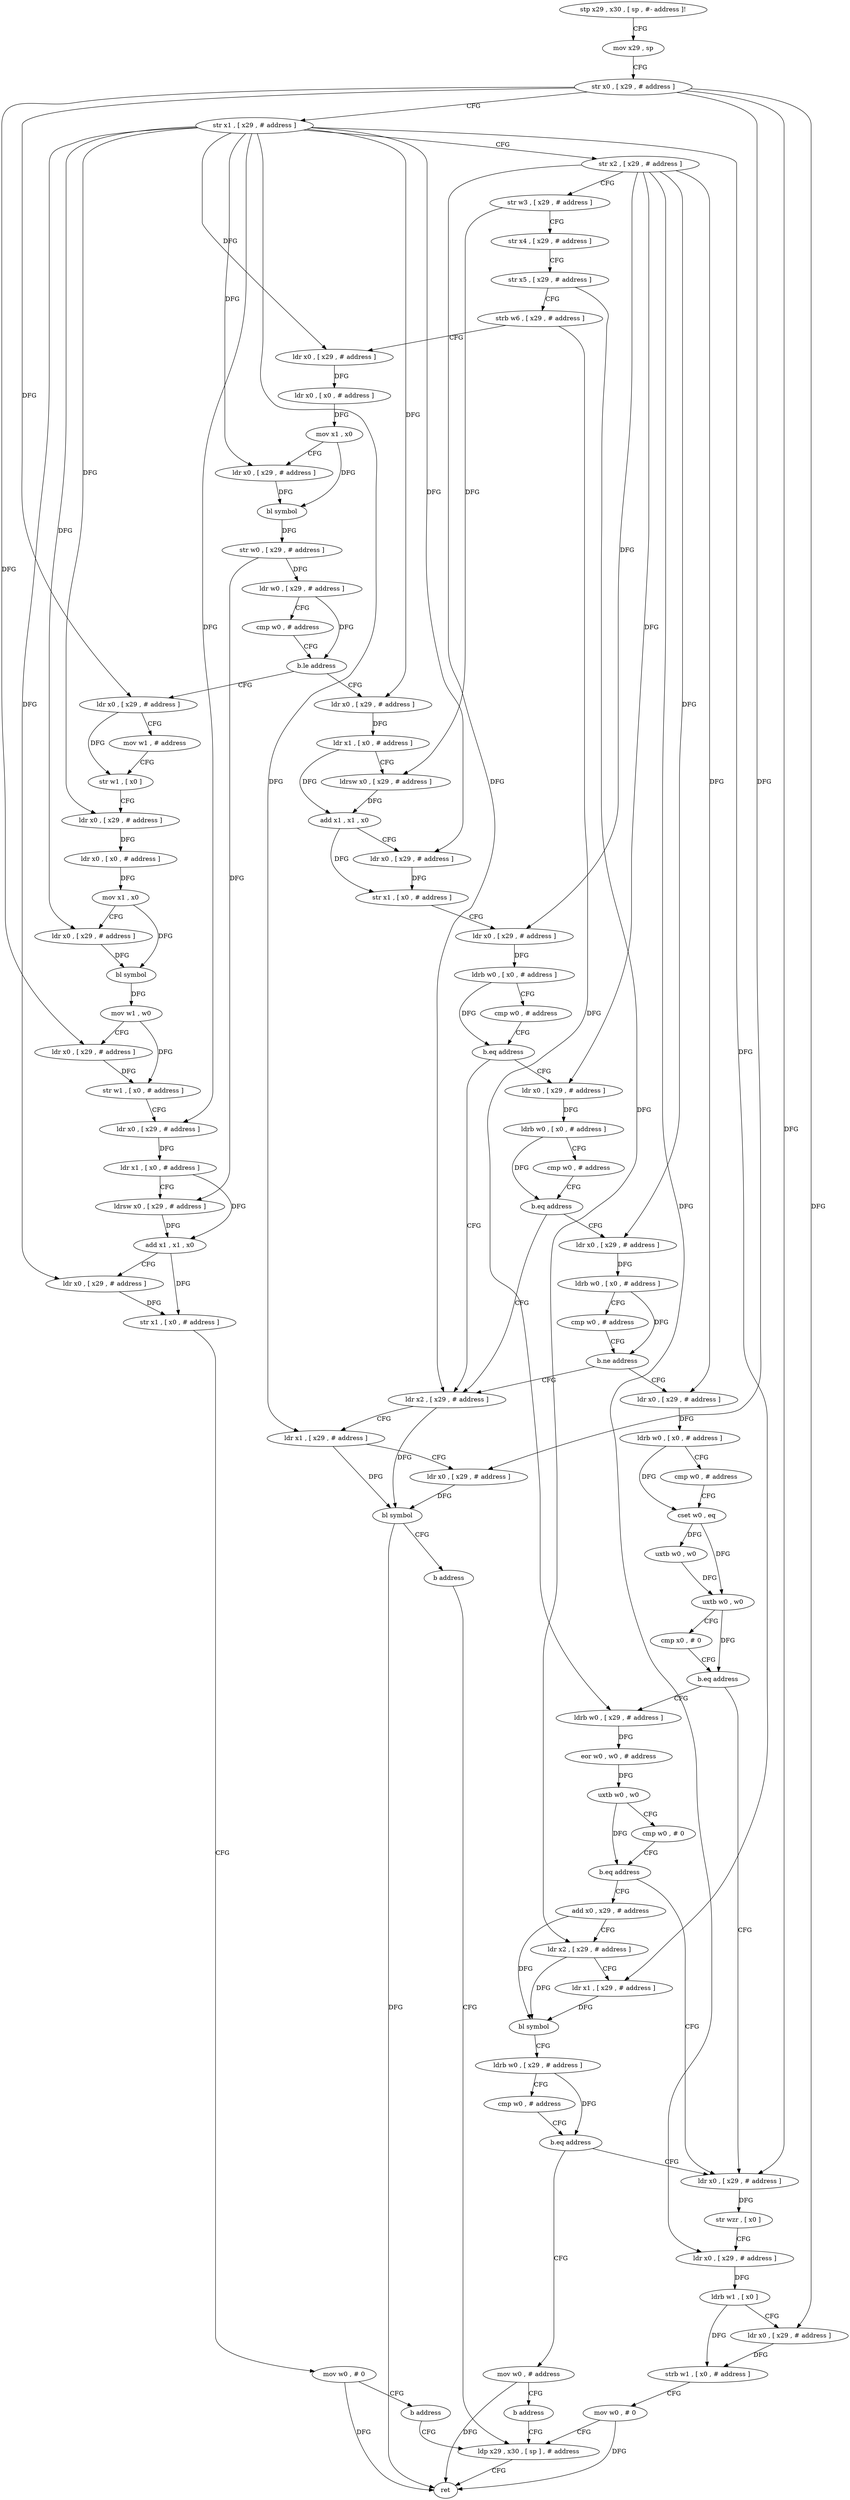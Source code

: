 digraph "func" {
"4431404" [label = "stp x29 , x30 , [ sp , #- address ]!" ]
"4431408" [label = "mov x29 , sp" ]
"4431412" [label = "str x0 , [ x29 , # address ]" ]
"4431416" [label = "str x1 , [ x29 , # address ]" ]
"4431420" [label = "str x2 , [ x29 , # address ]" ]
"4431424" [label = "str w3 , [ x29 , # address ]" ]
"4431428" [label = "str x4 , [ x29 , # address ]" ]
"4431432" [label = "str x5 , [ x29 , # address ]" ]
"4431436" [label = "strb w6 , [ x29 , # address ]" ]
"4431440" [label = "ldr x0 , [ x29 , # address ]" ]
"4431444" [label = "ldr x0 , [ x0 , # address ]" ]
"4431448" [label = "mov x1 , x0" ]
"4431452" [label = "ldr x0 , [ x29 , # address ]" ]
"4431456" [label = "bl symbol" ]
"4431460" [label = "str w0 , [ x29 , # address ]" ]
"4431464" [label = "ldr w0 , [ x29 , # address ]" ]
"4431468" [label = "cmp w0 , # address" ]
"4431472" [label = "b.le address" ]
"4431552" [label = "ldr x0 , [ x29 , # address ]" ]
"4431476" [label = "ldr x0 , [ x29 , # address ]" ]
"4431556" [label = "ldr x1 , [ x0 , # address ]" ]
"4431560" [label = "ldrsw x0 , [ x29 , # address ]" ]
"4431564" [label = "add x1 , x1 , x0" ]
"4431568" [label = "ldr x0 , [ x29 , # address ]" ]
"4431572" [label = "str x1 , [ x0 , # address ]" ]
"4431576" [label = "ldr x0 , [ x29 , # address ]" ]
"4431580" [label = "ldrb w0 , [ x0 , # address ]" ]
"4431584" [label = "cmp w0 , # address" ]
"4431588" [label = "b.eq address" ]
"4431624" [label = "ldr x2 , [ x29 , # address ]" ]
"4431592" [label = "ldr x0 , [ x29 , # address ]" ]
"4431480" [label = "mov w1 , # address" ]
"4431484" [label = "str w1 , [ x0 ]" ]
"4431488" [label = "ldr x0 , [ x29 , # address ]" ]
"4431492" [label = "ldr x0 , [ x0 , # address ]" ]
"4431496" [label = "mov x1 , x0" ]
"4431500" [label = "ldr x0 , [ x29 , # address ]" ]
"4431504" [label = "bl symbol" ]
"4431508" [label = "mov w1 , w0" ]
"4431512" [label = "ldr x0 , [ x29 , # address ]" ]
"4431516" [label = "str w1 , [ x0 , # address ]" ]
"4431520" [label = "ldr x0 , [ x29 , # address ]" ]
"4431524" [label = "ldr x1 , [ x0 , # address ]" ]
"4431528" [label = "ldrsw x0 , [ x29 , # address ]" ]
"4431532" [label = "add x1 , x1 , x0" ]
"4431536" [label = "ldr x0 , [ x29 , # address ]" ]
"4431540" [label = "str x1 , [ x0 , # address ]" ]
"4431544" [label = "mov w0 , # 0" ]
"4431548" [label = "b address" ]
"4431760" [label = "ldp x29 , x30 , [ sp ] , # address" ]
"4431628" [label = "ldr x1 , [ x29 , # address ]" ]
"4431632" [label = "ldr x0 , [ x29 , # address ]" ]
"4431636" [label = "bl symbol" ]
"4431640" [label = "b address" ]
"4431596" [label = "ldrb w0 , [ x0 , # address ]" ]
"4431600" [label = "cmp w0 , # address" ]
"4431604" [label = "b.eq address" ]
"4431608" [label = "ldr x0 , [ x29 , # address ]" ]
"4431764" [label = "ret" ]
"4431612" [label = "ldrb w0 , [ x0 , # address ]" ]
"4431616" [label = "cmp w0 , # address" ]
"4431620" [label = "b.ne address" ]
"4431644" [label = "ldr x0 , [ x29 , # address ]" ]
"4431648" [label = "ldrb w0 , [ x0 , # address ]" ]
"4431652" [label = "cmp w0 , # address" ]
"4431656" [label = "cset w0 , eq" ]
"4431660" [label = "uxtb w0 , w0" ]
"4431664" [label = "uxtb w0 , w0" ]
"4431668" [label = "cmp x0 , # 0" ]
"4431672" [label = "b.eq address" ]
"4431732" [label = "ldr x0 , [ x29 , # address ]" ]
"4431676" [label = "ldrb w0 , [ x29 , # address ]" ]
"4431736" [label = "str wzr , [ x0 ]" ]
"4431740" [label = "ldr x0 , [ x29 , # address ]" ]
"4431744" [label = "ldrb w1 , [ x0 ]" ]
"4431748" [label = "ldr x0 , [ x29 , # address ]" ]
"4431752" [label = "strb w1 , [ x0 , # address ]" ]
"4431756" [label = "mov w0 , # 0" ]
"4431680" [label = "eor w0 , w0 , # address" ]
"4431684" [label = "uxtb w0 , w0" ]
"4431688" [label = "cmp w0 , # 0" ]
"4431692" [label = "b.eq address" ]
"4431696" [label = "add x0 , x29 , # address" ]
"4431700" [label = "ldr x2 , [ x29 , # address ]" ]
"4431704" [label = "ldr x1 , [ x29 , # address ]" ]
"4431708" [label = "bl symbol" ]
"4431712" [label = "ldrb w0 , [ x29 , # address ]" ]
"4431716" [label = "cmp w0 , # address" ]
"4431720" [label = "b.eq address" ]
"4431724" [label = "mov w0 , # address" ]
"4431728" [label = "b address" ]
"4431404" -> "4431408" [ label = "CFG" ]
"4431408" -> "4431412" [ label = "CFG" ]
"4431412" -> "4431416" [ label = "CFG" ]
"4431412" -> "4431476" [ label = "DFG" ]
"4431412" -> "4431512" [ label = "DFG" ]
"4431412" -> "4431632" [ label = "DFG" ]
"4431412" -> "4431732" [ label = "DFG" ]
"4431412" -> "4431748" [ label = "DFG" ]
"4431416" -> "4431420" [ label = "CFG" ]
"4431416" -> "4431440" [ label = "DFG" ]
"4431416" -> "4431452" [ label = "DFG" ]
"4431416" -> "4431552" [ label = "DFG" ]
"4431416" -> "4431568" [ label = "DFG" ]
"4431416" -> "4431488" [ label = "DFG" ]
"4431416" -> "4431500" [ label = "DFG" ]
"4431416" -> "4431520" [ label = "DFG" ]
"4431416" -> "4431536" [ label = "DFG" ]
"4431416" -> "4431628" [ label = "DFG" ]
"4431416" -> "4431704" [ label = "DFG" ]
"4431420" -> "4431424" [ label = "CFG" ]
"4431420" -> "4431576" [ label = "DFG" ]
"4431420" -> "4431624" [ label = "DFG" ]
"4431420" -> "4431592" [ label = "DFG" ]
"4431420" -> "4431608" [ label = "DFG" ]
"4431420" -> "4431644" [ label = "DFG" ]
"4431420" -> "4431740" [ label = "DFG" ]
"4431424" -> "4431428" [ label = "CFG" ]
"4431424" -> "4431560" [ label = "DFG" ]
"4431428" -> "4431432" [ label = "CFG" ]
"4431432" -> "4431436" [ label = "CFG" ]
"4431432" -> "4431700" [ label = "DFG" ]
"4431436" -> "4431440" [ label = "CFG" ]
"4431436" -> "4431676" [ label = "DFG" ]
"4431440" -> "4431444" [ label = "DFG" ]
"4431444" -> "4431448" [ label = "DFG" ]
"4431448" -> "4431452" [ label = "CFG" ]
"4431448" -> "4431456" [ label = "DFG" ]
"4431452" -> "4431456" [ label = "DFG" ]
"4431456" -> "4431460" [ label = "DFG" ]
"4431460" -> "4431464" [ label = "DFG" ]
"4431460" -> "4431528" [ label = "DFG" ]
"4431464" -> "4431468" [ label = "CFG" ]
"4431464" -> "4431472" [ label = "DFG" ]
"4431468" -> "4431472" [ label = "CFG" ]
"4431472" -> "4431552" [ label = "CFG" ]
"4431472" -> "4431476" [ label = "CFG" ]
"4431552" -> "4431556" [ label = "DFG" ]
"4431476" -> "4431480" [ label = "CFG" ]
"4431476" -> "4431484" [ label = "DFG" ]
"4431556" -> "4431560" [ label = "CFG" ]
"4431556" -> "4431564" [ label = "DFG" ]
"4431560" -> "4431564" [ label = "DFG" ]
"4431564" -> "4431568" [ label = "CFG" ]
"4431564" -> "4431572" [ label = "DFG" ]
"4431568" -> "4431572" [ label = "DFG" ]
"4431572" -> "4431576" [ label = "CFG" ]
"4431576" -> "4431580" [ label = "DFG" ]
"4431580" -> "4431584" [ label = "CFG" ]
"4431580" -> "4431588" [ label = "DFG" ]
"4431584" -> "4431588" [ label = "CFG" ]
"4431588" -> "4431624" [ label = "CFG" ]
"4431588" -> "4431592" [ label = "CFG" ]
"4431624" -> "4431628" [ label = "CFG" ]
"4431624" -> "4431636" [ label = "DFG" ]
"4431592" -> "4431596" [ label = "DFG" ]
"4431480" -> "4431484" [ label = "CFG" ]
"4431484" -> "4431488" [ label = "CFG" ]
"4431488" -> "4431492" [ label = "DFG" ]
"4431492" -> "4431496" [ label = "DFG" ]
"4431496" -> "4431500" [ label = "CFG" ]
"4431496" -> "4431504" [ label = "DFG" ]
"4431500" -> "4431504" [ label = "DFG" ]
"4431504" -> "4431508" [ label = "DFG" ]
"4431508" -> "4431512" [ label = "CFG" ]
"4431508" -> "4431516" [ label = "DFG" ]
"4431512" -> "4431516" [ label = "DFG" ]
"4431516" -> "4431520" [ label = "CFG" ]
"4431520" -> "4431524" [ label = "DFG" ]
"4431524" -> "4431528" [ label = "CFG" ]
"4431524" -> "4431532" [ label = "DFG" ]
"4431528" -> "4431532" [ label = "DFG" ]
"4431532" -> "4431536" [ label = "CFG" ]
"4431532" -> "4431540" [ label = "DFG" ]
"4431536" -> "4431540" [ label = "DFG" ]
"4431540" -> "4431544" [ label = "CFG" ]
"4431544" -> "4431548" [ label = "CFG" ]
"4431544" -> "4431764" [ label = "DFG" ]
"4431548" -> "4431760" [ label = "CFG" ]
"4431760" -> "4431764" [ label = "CFG" ]
"4431628" -> "4431632" [ label = "CFG" ]
"4431628" -> "4431636" [ label = "DFG" ]
"4431632" -> "4431636" [ label = "DFG" ]
"4431636" -> "4431640" [ label = "CFG" ]
"4431636" -> "4431764" [ label = "DFG" ]
"4431640" -> "4431760" [ label = "CFG" ]
"4431596" -> "4431600" [ label = "CFG" ]
"4431596" -> "4431604" [ label = "DFG" ]
"4431600" -> "4431604" [ label = "CFG" ]
"4431604" -> "4431624" [ label = "CFG" ]
"4431604" -> "4431608" [ label = "CFG" ]
"4431608" -> "4431612" [ label = "DFG" ]
"4431612" -> "4431616" [ label = "CFG" ]
"4431612" -> "4431620" [ label = "DFG" ]
"4431616" -> "4431620" [ label = "CFG" ]
"4431620" -> "4431644" [ label = "CFG" ]
"4431620" -> "4431624" [ label = "CFG" ]
"4431644" -> "4431648" [ label = "DFG" ]
"4431648" -> "4431652" [ label = "CFG" ]
"4431648" -> "4431656" [ label = "DFG" ]
"4431652" -> "4431656" [ label = "CFG" ]
"4431656" -> "4431660" [ label = "DFG" ]
"4431656" -> "4431664" [ label = "DFG" ]
"4431660" -> "4431664" [ label = "DFG" ]
"4431664" -> "4431668" [ label = "CFG" ]
"4431664" -> "4431672" [ label = "DFG" ]
"4431668" -> "4431672" [ label = "CFG" ]
"4431672" -> "4431732" [ label = "CFG" ]
"4431672" -> "4431676" [ label = "CFG" ]
"4431732" -> "4431736" [ label = "DFG" ]
"4431676" -> "4431680" [ label = "DFG" ]
"4431736" -> "4431740" [ label = "CFG" ]
"4431740" -> "4431744" [ label = "DFG" ]
"4431744" -> "4431748" [ label = "CFG" ]
"4431744" -> "4431752" [ label = "DFG" ]
"4431748" -> "4431752" [ label = "DFG" ]
"4431752" -> "4431756" [ label = "CFG" ]
"4431756" -> "4431760" [ label = "CFG" ]
"4431756" -> "4431764" [ label = "DFG" ]
"4431680" -> "4431684" [ label = "DFG" ]
"4431684" -> "4431688" [ label = "CFG" ]
"4431684" -> "4431692" [ label = "DFG" ]
"4431688" -> "4431692" [ label = "CFG" ]
"4431692" -> "4431732" [ label = "CFG" ]
"4431692" -> "4431696" [ label = "CFG" ]
"4431696" -> "4431700" [ label = "CFG" ]
"4431696" -> "4431708" [ label = "DFG" ]
"4431700" -> "4431704" [ label = "CFG" ]
"4431700" -> "4431708" [ label = "DFG" ]
"4431704" -> "4431708" [ label = "DFG" ]
"4431708" -> "4431712" [ label = "CFG" ]
"4431712" -> "4431716" [ label = "CFG" ]
"4431712" -> "4431720" [ label = "DFG" ]
"4431716" -> "4431720" [ label = "CFG" ]
"4431720" -> "4431732" [ label = "CFG" ]
"4431720" -> "4431724" [ label = "CFG" ]
"4431724" -> "4431728" [ label = "CFG" ]
"4431724" -> "4431764" [ label = "DFG" ]
"4431728" -> "4431760" [ label = "CFG" ]
}
